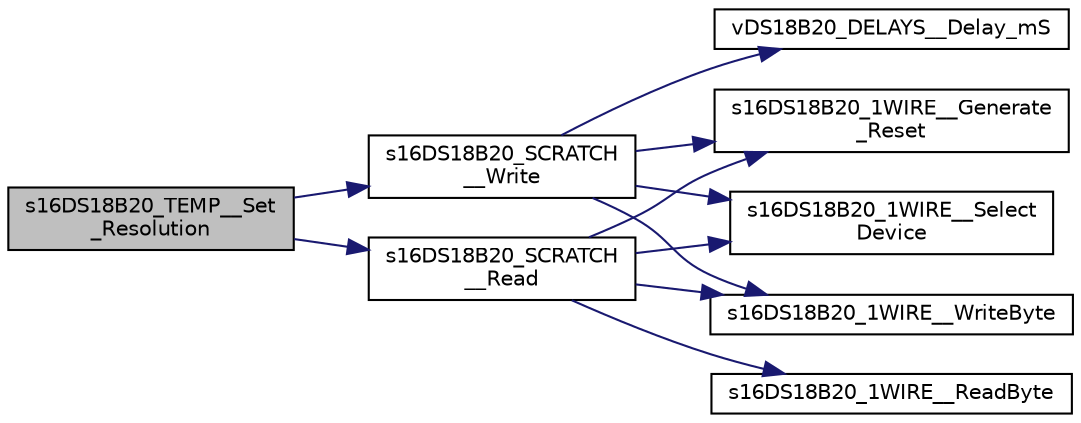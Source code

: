 digraph "s16DS18B20_TEMP__Set_Resolution"
{
  edge [fontname="Helvetica",fontsize="10",labelfontname="Helvetica",labelfontsize="10"];
  node [fontname="Helvetica",fontsize="10",shape=record];
  rankdir="LR";
  Node1 [label="s16DS18B20_TEMP__Set\l_Resolution",height=0.2,width=0.4,color="black", fillcolor="grey75", style="filled", fontcolor="black"];
  Node1 -> Node2 [color="midnightblue",fontsize="10",style="solid",fontname="Helvetica"];
  Node2 [label="s16DS18B20_SCRATCH\l__Read",height=0.2,width=0.4,color="black", fillcolor="white", style="filled",URL="$group___d_s18_b20_____s_c_r_a_t_c_h_p_a_d.html#gad0c45b626f3b1bfdcc210cbfc105a526",tooltip="Read the scratch memory, 9 bytes. "];
  Node2 -> Node3 [color="midnightblue",fontsize="10",style="solid",fontname="Helvetica"];
  Node3 [label="s16DS18B20_1WIRE__Generate\l_Reset",height=0.2,width=0.4,color="black", fillcolor="white", style="filled",URL="$group___d_s18_b20_____w_i_r_e___i_f.html#gaa2cb7543a05f574848bb32a70616f23a",tooltip="Generate a reset. "];
  Node2 -> Node4 [color="midnightblue",fontsize="10",style="solid",fontname="Helvetica"];
  Node4 [label="s16DS18B20_1WIRE__Select\lDevice",height=0.2,width=0.4,color="black", fillcolor="white", style="filled",URL="$group___d_s18_b20_____w_i_r_e___i_f.html#ga7a5476f1c807ae17de2e0652f57077be",tooltip="Select a device. "];
  Node2 -> Node5 [color="midnightblue",fontsize="10",style="solid",fontname="Helvetica"];
  Node5 [label="s16DS18B20_1WIRE__WriteByte",height=0.2,width=0.4,color="black", fillcolor="white", style="filled",URL="$group___d_s18_b20_____w_i_r_e___i_f.html#ga0dcdf9b61e256b5ef8f7e7538ebf7ce7",tooltip="Write a byte to the wire. "];
  Node2 -> Node6 [color="midnightblue",fontsize="10",style="solid",fontname="Helvetica"];
  Node6 [label="s16DS18B20_1WIRE__ReadByte",height=0.2,width=0.4,color="black", fillcolor="white", style="filled",URL="$group___d_s18_b20_____w_i_r_e___i_f.html#gae21fd6a4108fbf96b8e1a9988fd577d3",tooltip="Read a byte from the 1-wire. "];
  Node1 -> Node7 [color="midnightblue",fontsize="10",style="solid",fontname="Helvetica"];
  Node7 [label="s16DS18B20_SCRATCH\l__Write",height=0.2,width=0.4,color="black", fillcolor="white", style="filled",URL="$group___d_s18_b20_____s_c_r_a_t_c_h_p_a_d.html#gac8c2645034dbffe593336d1cebbb936a",tooltip="Write to the scratch pad, and then commit to the device. "];
  Node7 -> Node3 [color="midnightblue",fontsize="10",style="solid",fontname="Helvetica"];
  Node7 -> Node4 [color="midnightblue",fontsize="10",style="solid",fontname="Helvetica"];
  Node7 -> Node5 [color="midnightblue",fontsize="10",style="solid",fontname="Helvetica"];
  Node7 -> Node8 [color="midnightblue",fontsize="10",style="solid",fontname="Helvetica"];
  Node8 [label="vDS18B20_DELAYS__Delay_mS",height=0.2,width=0.4,color="black", fillcolor="white", style="filled",URL="$group___d_s18_b20_____d_e_l_a_y_s.html#gad87f3220125c04569d2b6a6986a2cc33",tooltip="millisecond delay "];
}
